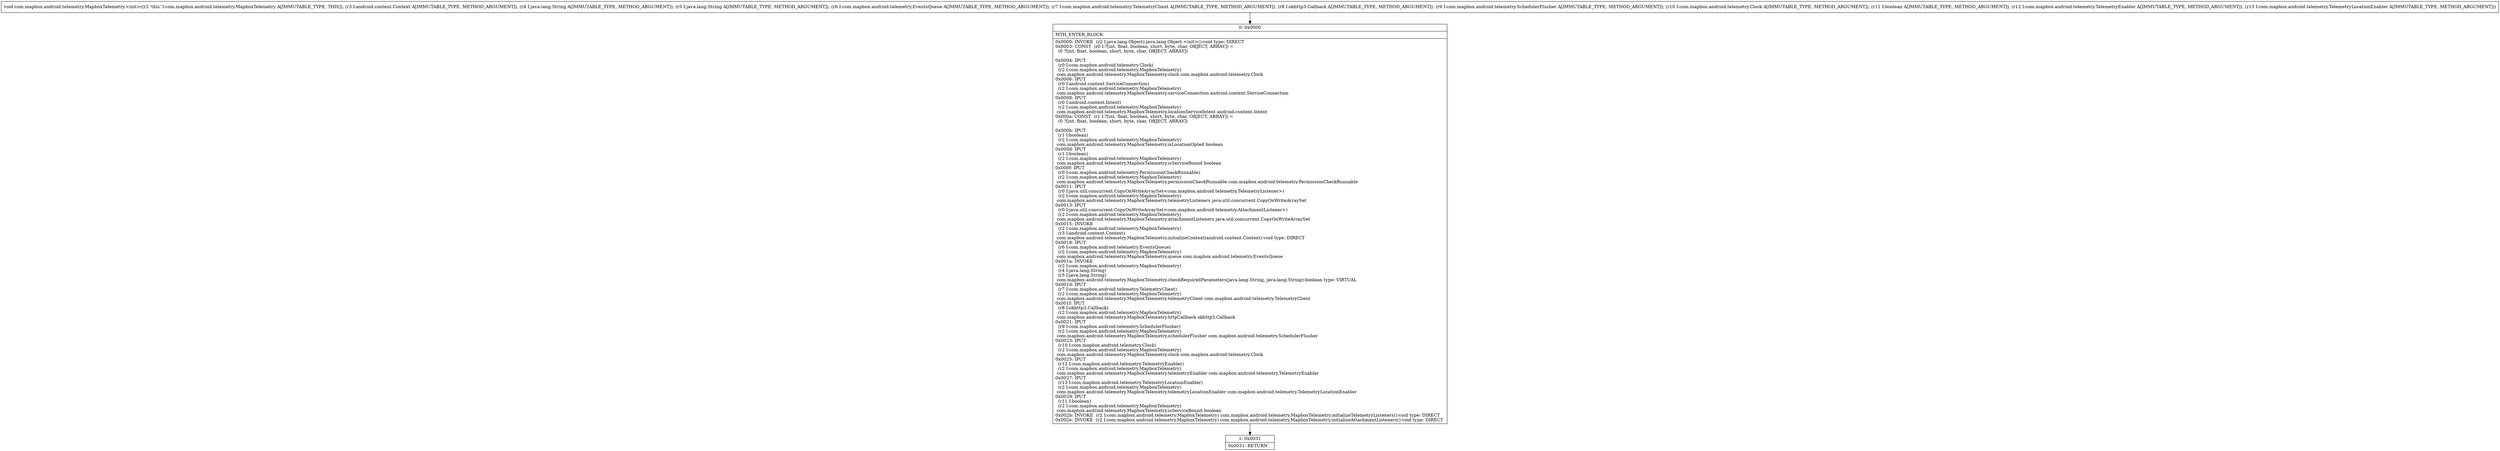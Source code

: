 digraph "CFG forcom.mapbox.android.telemetry.MapboxTelemetry.\<init\>(Landroid\/content\/Context;Ljava\/lang\/String;Ljava\/lang\/String;Lcom\/mapbox\/android\/telemetry\/EventsQueue;Lcom\/mapbox\/android\/telemetry\/TelemetryClient;Lokhttp3\/Callback;Lcom\/mapbox\/android\/telemetry\/SchedulerFlusher;Lcom\/mapbox\/android\/telemetry\/Clock;ZLcom\/mapbox\/android\/telemetry\/TelemetryEnabler;Lcom\/mapbox\/android\/telemetry\/TelemetryLocationEnabler;)V" {
Node_0 [shape=record,label="{0\:\ 0x0000|MTH_ENTER_BLOCK\l|0x0000: INVOKE  (r2 I:java.lang.Object) java.lang.Object.\<init\>():void type: DIRECT \l0x0003: CONST  (r0 I:?[int, float, boolean, short, byte, char, OBJECT, ARRAY]) = \l  (0 ?[int, float, boolean, short, byte, char, OBJECT, ARRAY])\l \l0x0004: IPUT  \l  (r0 I:com.mapbox.android.telemetry.Clock)\l  (r2 I:com.mapbox.android.telemetry.MapboxTelemetry)\l com.mapbox.android.telemetry.MapboxTelemetry.clock com.mapbox.android.telemetry.Clock \l0x0006: IPUT  \l  (r0 I:android.content.ServiceConnection)\l  (r2 I:com.mapbox.android.telemetry.MapboxTelemetry)\l com.mapbox.android.telemetry.MapboxTelemetry.serviceConnection android.content.ServiceConnection \l0x0008: IPUT  \l  (r0 I:android.content.Intent)\l  (r2 I:com.mapbox.android.telemetry.MapboxTelemetry)\l com.mapbox.android.telemetry.MapboxTelemetry.locationServiceIntent android.content.Intent \l0x000a: CONST  (r1 I:?[int, float, boolean, short, byte, char, OBJECT, ARRAY]) = \l  (0 ?[int, float, boolean, short, byte, char, OBJECT, ARRAY])\l \l0x000b: IPUT  \l  (r1 I:boolean)\l  (r2 I:com.mapbox.android.telemetry.MapboxTelemetry)\l com.mapbox.android.telemetry.MapboxTelemetry.isLocationOpted boolean \l0x000d: IPUT  \l  (r1 I:boolean)\l  (r2 I:com.mapbox.android.telemetry.MapboxTelemetry)\l com.mapbox.android.telemetry.MapboxTelemetry.isServiceBound boolean \l0x000f: IPUT  \l  (r0 I:com.mapbox.android.telemetry.PermissionCheckRunnable)\l  (r2 I:com.mapbox.android.telemetry.MapboxTelemetry)\l com.mapbox.android.telemetry.MapboxTelemetry.permissionCheckRunnable com.mapbox.android.telemetry.PermissionCheckRunnable \l0x0011: IPUT  \l  (r0 I:java.util.concurrent.CopyOnWriteArraySet\<com.mapbox.android.telemetry.TelemetryListener\>)\l  (r2 I:com.mapbox.android.telemetry.MapboxTelemetry)\l com.mapbox.android.telemetry.MapboxTelemetry.telemetryListeners java.util.concurrent.CopyOnWriteArraySet \l0x0013: IPUT  \l  (r0 I:java.util.concurrent.CopyOnWriteArraySet\<com.mapbox.android.telemetry.AttachmentListener\>)\l  (r2 I:com.mapbox.android.telemetry.MapboxTelemetry)\l com.mapbox.android.telemetry.MapboxTelemetry.attachmentListeners java.util.concurrent.CopyOnWriteArraySet \l0x0015: INVOKE  \l  (r2 I:com.mapbox.android.telemetry.MapboxTelemetry)\l  (r3 I:android.content.Context)\l com.mapbox.android.telemetry.MapboxTelemetry.initializeContext(android.content.Context):void type: DIRECT \l0x0018: IPUT  \l  (r6 I:com.mapbox.android.telemetry.EventsQueue)\l  (r2 I:com.mapbox.android.telemetry.MapboxTelemetry)\l com.mapbox.android.telemetry.MapboxTelemetry.queue com.mapbox.android.telemetry.EventsQueue \l0x001a: INVOKE  \l  (r2 I:com.mapbox.android.telemetry.MapboxTelemetry)\l  (r4 I:java.lang.String)\l  (r5 I:java.lang.String)\l com.mapbox.android.telemetry.MapboxTelemetry.checkRequiredParameters(java.lang.String, java.lang.String):boolean type: VIRTUAL \l0x001d: IPUT  \l  (r7 I:com.mapbox.android.telemetry.TelemetryClient)\l  (r2 I:com.mapbox.android.telemetry.MapboxTelemetry)\l com.mapbox.android.telemetry.MapboxTelemetry.telemetryClient com.mapbox.android.telemetry.TelemetryClient \l0x001f: IPUT  \l  (r8 I:okhttp3.Callback)\l  (r2 I:com.mapbox.android.telemetry.MapboxTelemetry)\l com.mapbox.android.telemetry.MapboxTelemetry.httpCallback okhttp3.Callback \l0x0021: IPUT  \l  (r9 I:com.mapbox.android.telemetry.SchedulerFlusher)\l  (r2 I:com.mapbox.android.telemetry.MapboxTelemetry)\l com.mapbox.android.telemetry.MapboxTelemetry.schedulerFlusher com.mapbox.android.telemetry.SchedulerFlusher \l0x0023: IPUT  \l  (r10 I:com.mapbox.android.telemetry.Clock)\l  (r2 I:com.mapbox.android.telemetry.MapboxTelemetry)\l com.mapbox.android.telemetry.MapboxTelemetry.clock com.mapbox.android.telemetry.Clock \l0x0025: IPUT  \l  (r12 I:com.mapbox.android.telemetry.TelemetryEnabler)\l  (r2 I:com.mapbox.android.telemetry.MapboxTelemetry)\l com.mapbox.android.telemetry.MapboxTelemetry.telemetryEnabler com.mapbox.android.telemetry.TelemetryEnabler \l0x0027: IPUT  \l  (r13 I:com.mapbox.android.telemetry.TelemetryLocationEnabler)\l  (r2 I:com.mapbox.android.telemetry.MapboxTelemetry)\l com.mapbox.android.telemetry.MapboxTelemetry.telemetryLocationEnabler com.mapbox.android.telemetry.TelemetryLocationEnabler \l0x0029: IPUT  \l  (r11 I:boolean)\l  (r2 I:com.mapbox.android.telemetry.MapboxTelemetry)\l com.mapbox.android.telemetry.MapboxTelemetry.isServiceBound boolean \l0x002b: INVOKE  (r2 I:com.mapbox.android.telemetry.MapboxTelemetry) com.mapbox.android.telemetry.MapboxTelemetry.initializeTelemetryListeners():void type: DIRECT \l0x002e: INVOKE  (r2 I:com.mapbox.android.telemetry.MapboxTelemetry) com.mapbox.android.telemetry.MapboxTelemetry.initializeAttachmentListeners():void type: DIRECT \l}"];
Node_1 [shape=record,label="{1\:\ 0x0031|0x0031: RETURN   \l}"];
MethodNode[shape=record,label="{void com.mapbox.android.telemetry.MapboxTelemetry.\<init\>((r2 'this' I:com.mapbox.android.telemetry.MapboxTelemetry A[IMMUTABLE_TYPE, THIS]), (r3 I:android.content.Context A[IMMUTABLE_TYPE, METHOD_ARGUMENT]), (r4 I:java.lang.String A[IMMUTABLE_TYPE, METHOD_ARGUMENT]), (r5 I:java.lang.String A[IMMUTABLE_TYPE, METHOD_ARGUMENT]), (r6 I:com.mapbox.android.telemetry.EventsQueue A[IMMUTABLE_TYPE, METHOD_ARGUMENT]), (r7 I:com.mapbox.android.telemetry.TelemetryClient A[IMMUTABLE_TYPE, METHOD_ARGUMENT]), (r8 I:okhttp3.Callback A[IMMUTABLE_TYPE, METHOD_ARGUMENT]), (r9 I:com.mapbox.android.telemetry.SchedulerFlusher A[IMMUTABLE_TYPE, METHOD_ARGUMENT]), (r10 I:com.mapbox.android.telemetry.Clock A[IMMUTABLE_TYPE, METHOD_ARGUMENT]), (r11 I:boolean A[IMMUTABLE_TYPE, METHOD_ARGUMENT]), (r12 I:com.mapbox.android.telemetry.TelemetryEnabler A[IMMUTABLE_TYPE, METHOD_ARGUMENT]), (r13 I:com.mapbox.android.telemetry.TelemetryLocationEnabler A[IMMUTABLE_TYPE, METHOD_ARGUMENT])) }"];
MethodNode -> Node_0;
Node_0 -> Node_1;
}

